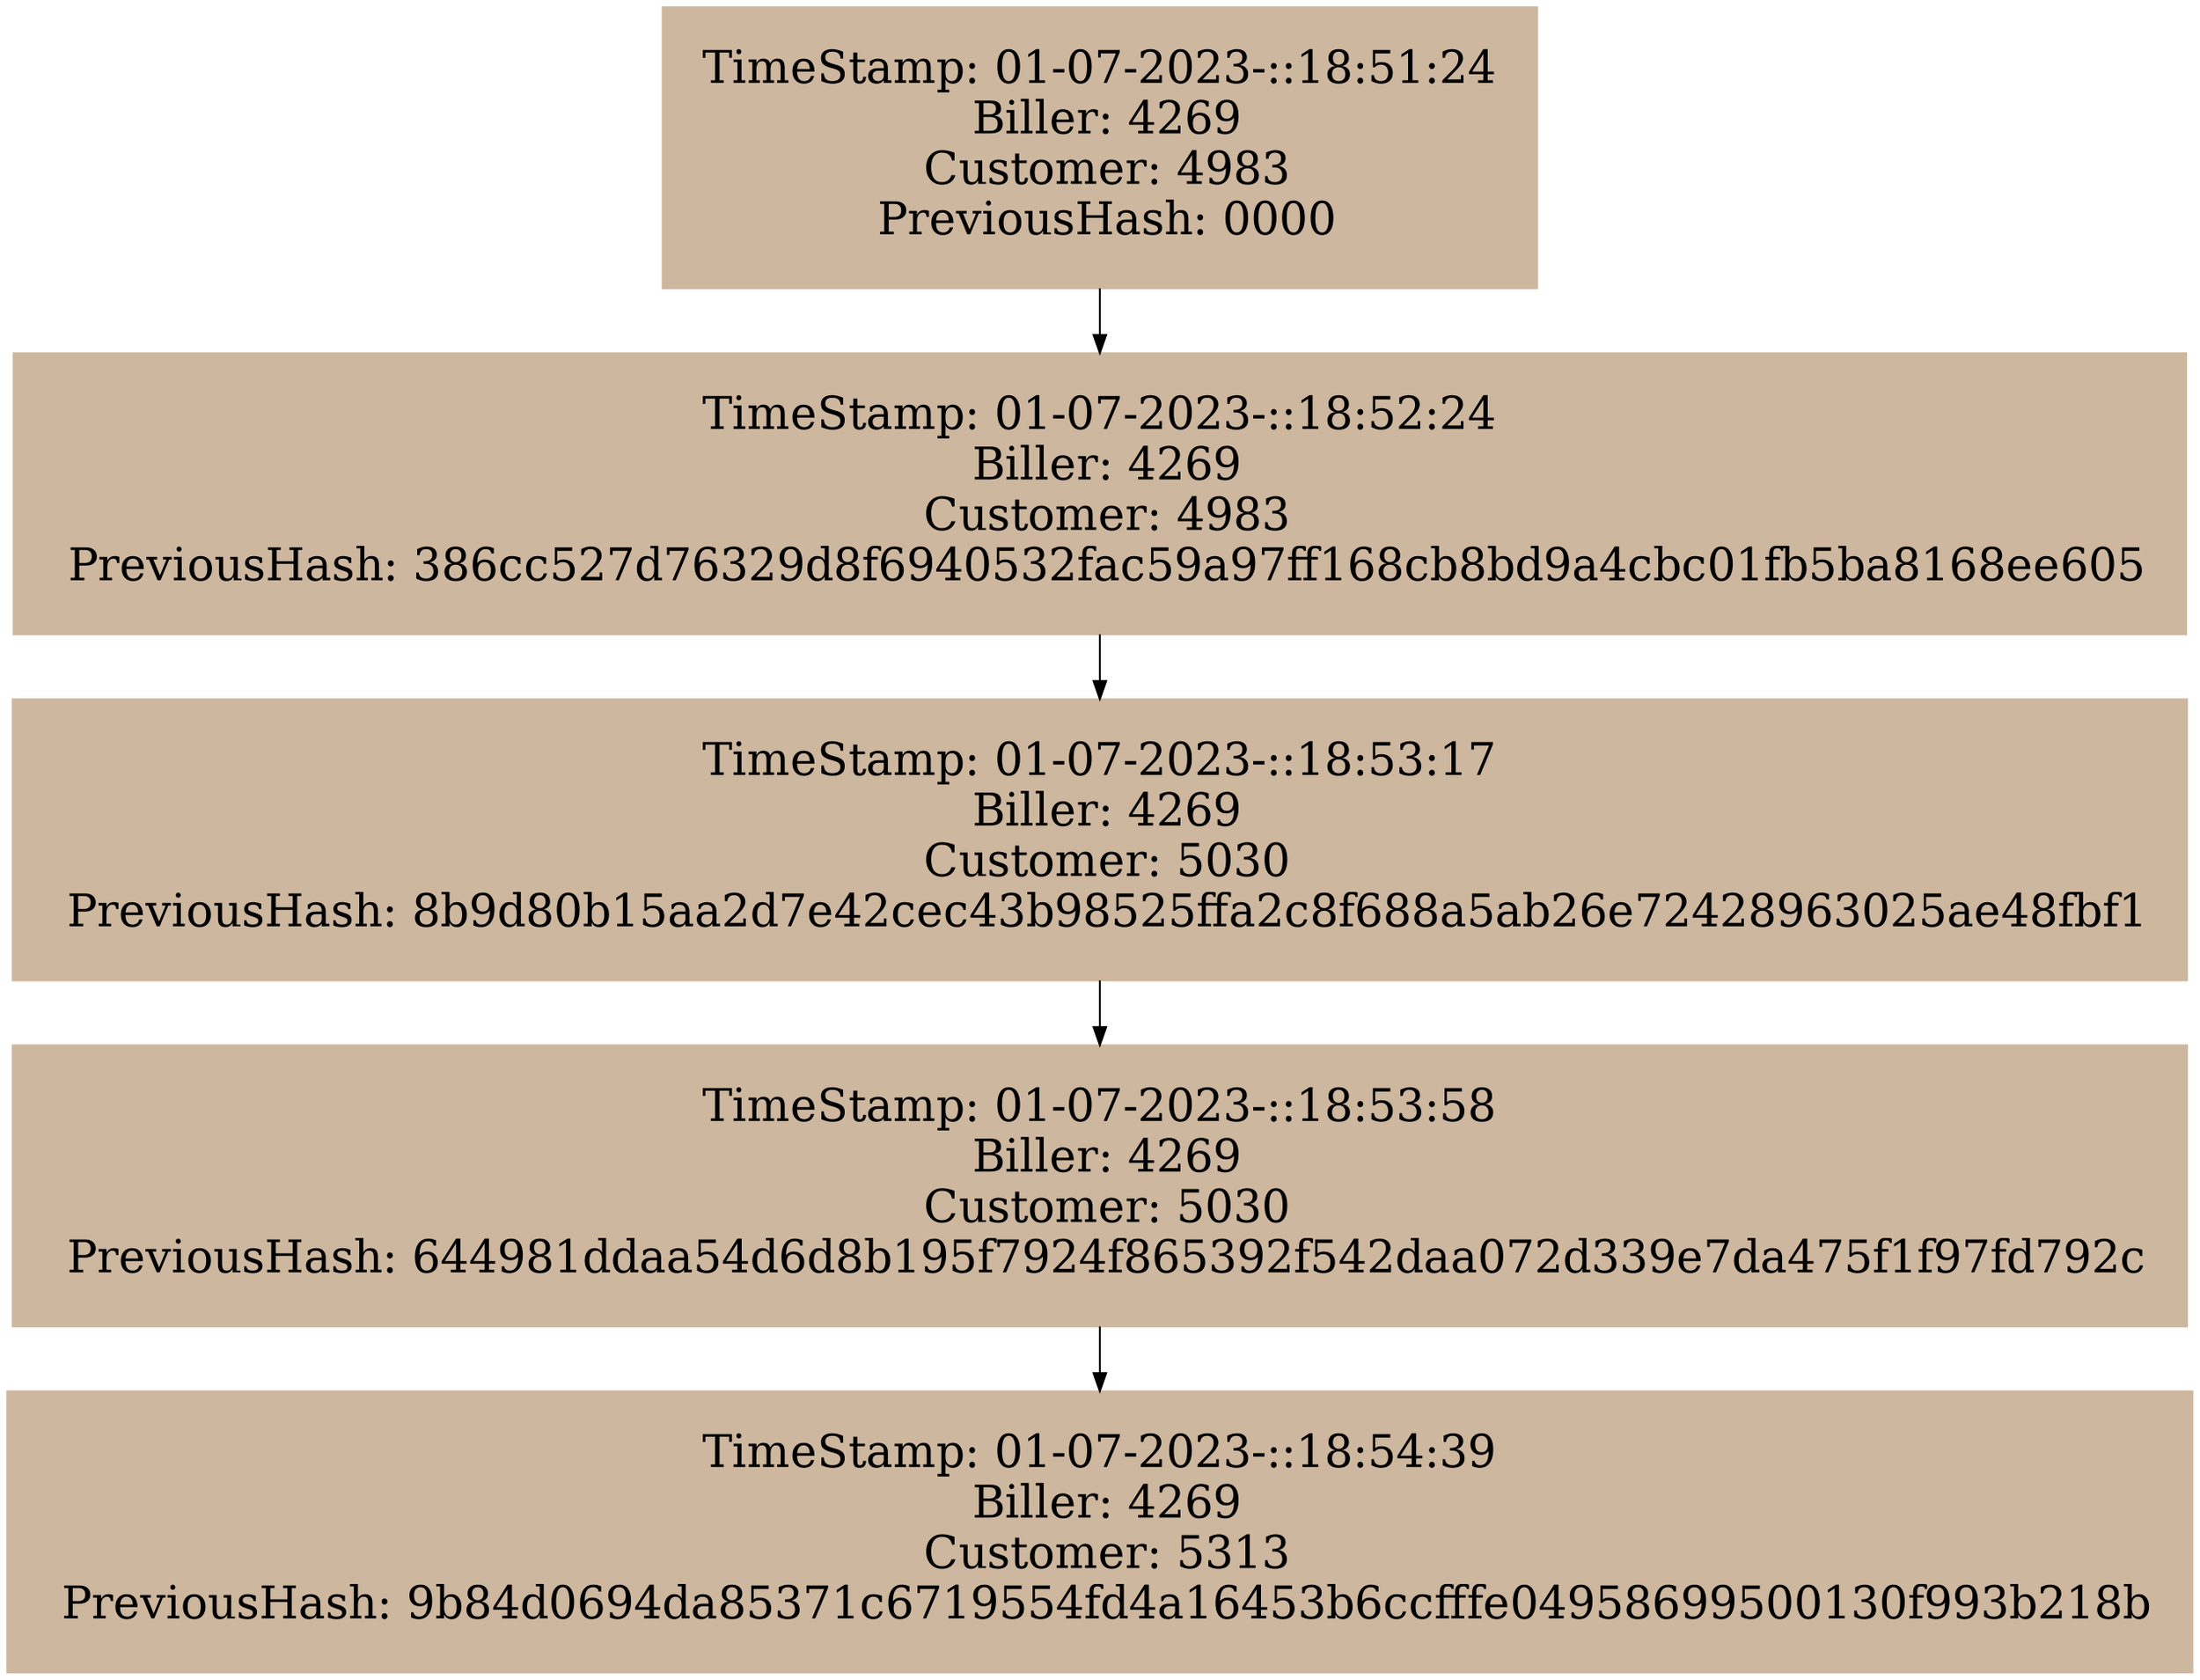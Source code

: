 digraph Bloque{ 
 node [margin=0 fontcolor=black fontsize=25 shape=rectangle color=bisque3 style=filled margin = 0.3];
nodo0[label="TimeStamp: 01-07-2023-::18:51:24\n Biller: 4269\n Customer: 4983\n PreviousHash: 0000"]; 
nodo1[label="TimeStamp: 01-07-2023-::18:52:24\n Biller: 4269\n Customer: 4983\n PreviousHash: 386cc527d76329d8f6940532fac59a97ff168cb8bd9a4cbc01fb5ba8168ee605"]; 
nodo2[label="TimeStamp: 01-07-2023-::18:53:17\n Biller: 4269\n Customer: 5030\n PreviousHash: 8b9d80b15aa2d7e42cec43b98525ffa2c8f688a5ab26e72428963025ae48fbf1"]; 
nodo3[label="TimeStamp: 01-07-2023-::18:53:58\n Biller: 4269\n Customer: 5030\n PreviousHash: 644981ddaa54d6d8b195f7924f865392f542daa072d339e7da475f1f97fd792c"]; 
nodo4[label="TimeStamp: 01-07-2023-::18:54:39\n Biller: 4269\n Customer: 5313\n PreviousHash: 9b84d0694da85371c6719554fd4a16453b6ccfffe04958699500130f993b218b"]; 
nodo0->nodo1;
nodo1->nodo2;
nodo2->nodo3;
nodo3->nodo4;

}